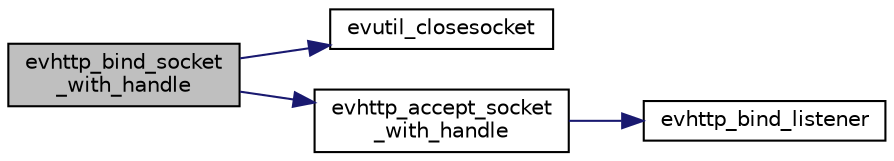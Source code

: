 digraph "evhttp_bind_socket_with_handle"
{
 // LATEX_PDF_SIZE
  edge [fontname="Helvetica",fontsize="10",labelfontname="Helvetica",labelfontsize="10"];
  node [fontname="Helvetica",fontsize="10",shape=record];
  rankdir="LR";
  Node14 [label="evhttp_bind_socket\l_with_handle",height=0.2,width=0.4,color="black", fillcolor="grey75", style="filled", fontcolor="black",tooltip=" "];
  Node14 -> Node15 [color="midnightblue",fontsize="10",style="solid",fontname="Helvetica"];
  Node15 [label="evutil_closesocket",height=0.2,width=0.4,color="black", fillcolor="white", style="filled",URL="$util_8h.html#a5cfa6c13c62d17570a7d5f6d3541ff5b",tooltip=" "];
  Node14 -> Node16 [color="midnightblue",fontsize="10",style="solid",fontname="Helvetica"];
  Node16 [label="evhttp_accept_socket\l_with_handle",height=0.2,width=0.4,color="black", fillcolor="white", style="filled",URL="$http_8h.html#a68381a3b8dbab796bdcf44ef64a45a73",tooltip=" "];
  Node16 -> Node17 [color="midnightblue",fontsize="10",style="solid",fontname="Helvetica"];
  Node17 [label="evhttp_bind_listener",height=0.2,width=0.4,color="black", fillcolor="white", style="filled",URL="$http_8h.html#a18d321f8f459b7d6e1826b3e8c53c921",tooltip=" "];
}
